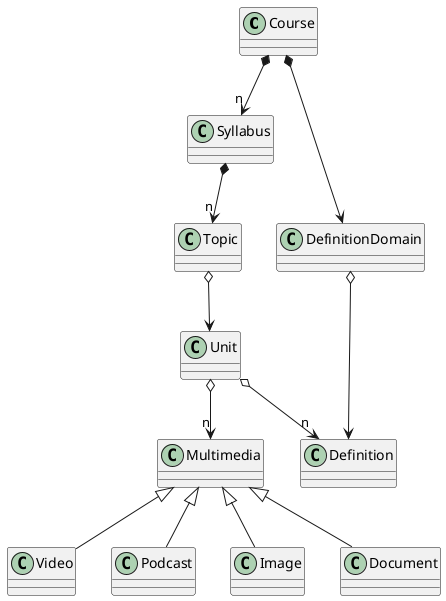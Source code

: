 @startuml
class Course
class Unit
class Topic
class Multimedia

Course *-->"n" Syllabus
Course *--> DefinitionDomain
Syllabus *-->"n" Topic
Topic o--> Unit

Unit o--> "n" Definition
Unit o--> "n" Multimedia

DefinitionDomain o--> Definition

Multimedia <|-- Video
Multimedia <|-- Podcast
Multimedia <|-- Image
Multimedia <|-- Document


@enduml